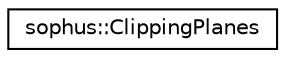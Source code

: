 digraph "Graphical Class Hierarchy"
{
 // LATEX_PDF_SIZE
  edge [fontname="Helvetica",fontsize="10",labelfontname="Helvetica",labelfontsize="10"];
  node [fontname="Helvetica",fontsize="10",shape=record];
  rankdir="LR";
  Node0 [label="sophus::ClippingPlanes",height=0.2,width=0.4,color="black", fillcolor="white", style="filled",URL="$structsophus_1_1_clipping_planes.html",tooltip=" "];
}
